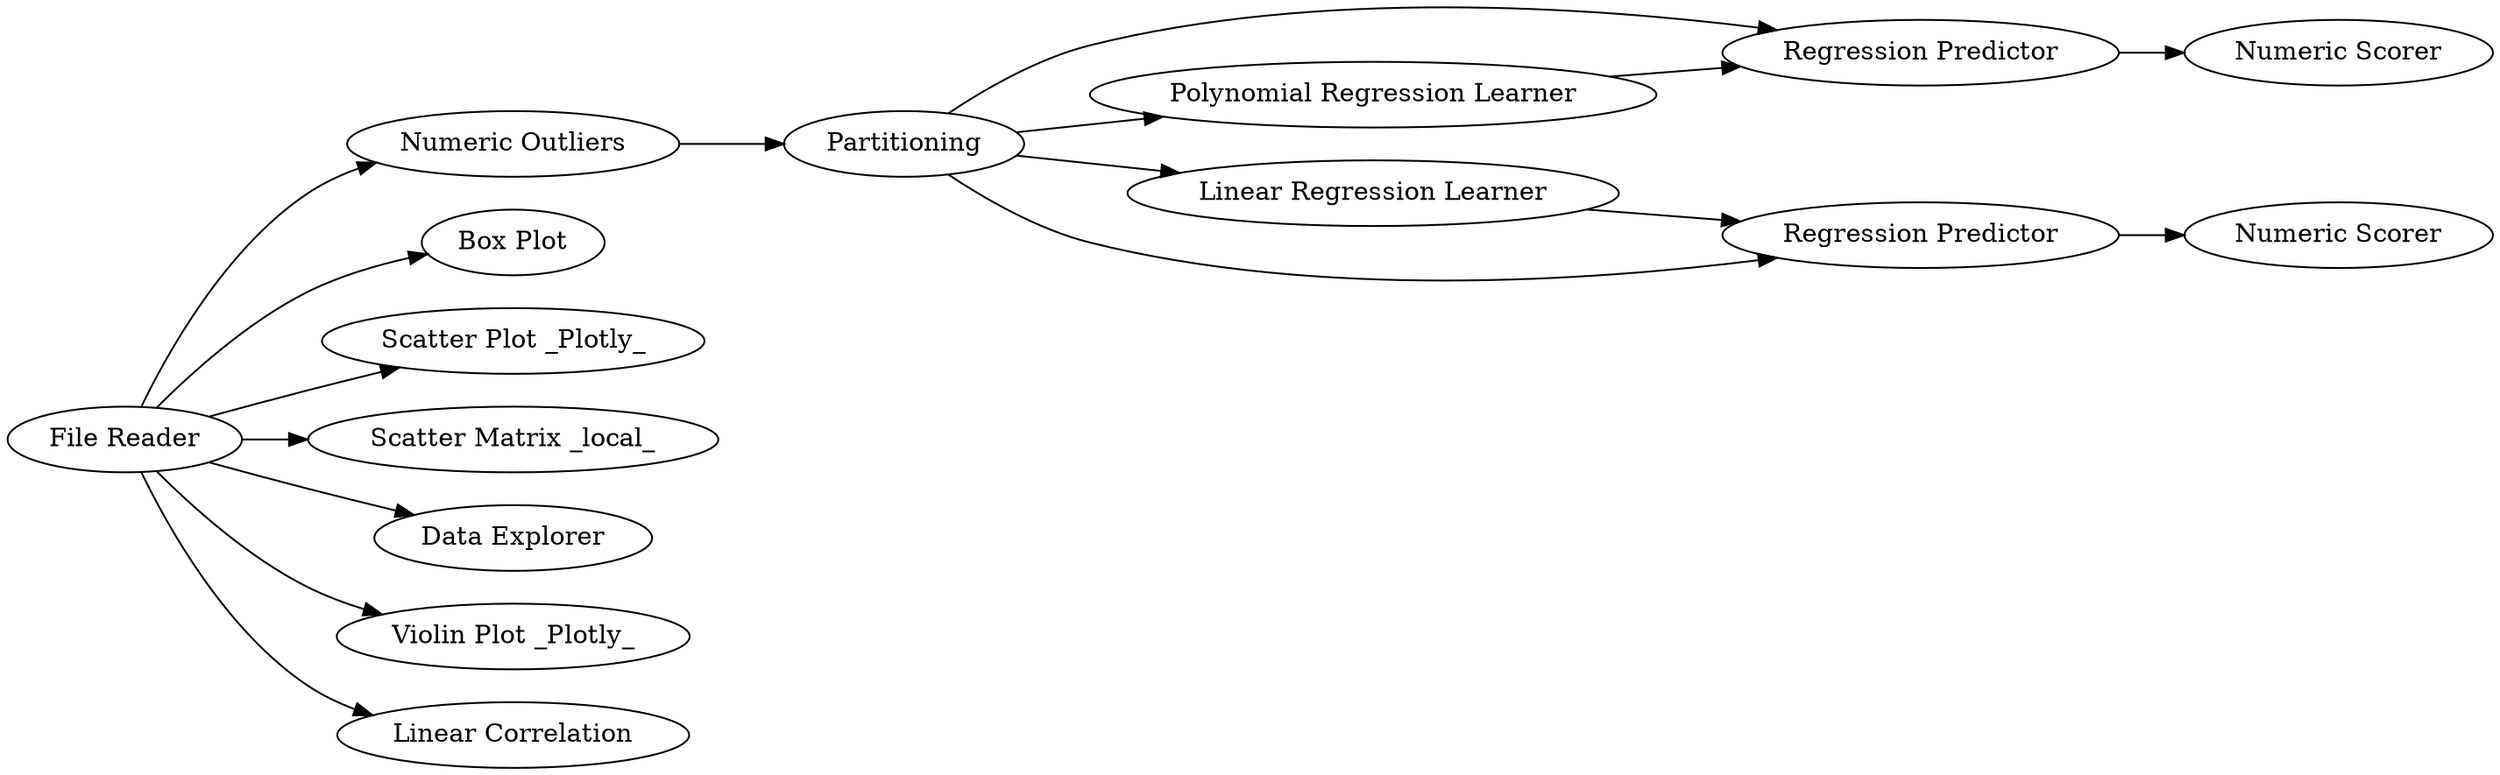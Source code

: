 digraph {
	"7335360321782765752_34" [label="File Reader"]
	"7335360321782765752_24" [label="Regression Predictor"]
	"7335360321782765752_19" [label=Partitioning]
	"7335360321782765752_26" [label="Numeric Scorer"]
	"7335360321782765752_35" [label="Numeric Outliers"]
	"7335360321782765752_23" [label="Linear Regression Learner"]
	"7335360321782765752_33" [label="Box Plot"]
	"7335360321782765752_31" [label="Scatter Plot _Plotly_"]
	"7335360321782765752_3" [label="Scatter Matrix _local_"]
	"7335360321782765752_21" [label="Polynomial Regression Learner"]
	"7335360321782765752_4" [label="Data Explorer"]
	"7335360321782765752_32" [label="Violin Plot _Plotly_"]
	"7335360321782765752_28" [label="Regression Predictor"]
	"7335360321782765752_27" [label="Numeric Scorer"]
	"7335360321782765752_30" [label="Linear Correlation"]
	"7335360321782765752_23" -> "7335360321782765752_28"
	"7335360321782765752_34" -> "7335360321782765752_31"
	"7335360321782765752_19" -> "7335360321782765752_28"
	"7335360321782765752_28" -> "7335360321782765752_26"
	"7335360321782765752_19" -> "7335360321782765752_23"
	"7335360321782765752_34" -> "7335360321782765752_32"
	"7335360321782765752_34" -> "7335360321782765752_30"
	"7335360321782765752_34" -> "7335360321782765752_3"
	"7335360321782765752_19" -> "7335360321782765752_24"
	"7335360321782765752_21" -> "7335360321782765752_24"
	"7335360321782765752_34" -> "7335360321782765752_35"
	"7335360321782765752_34" -> "7335360321782765752_33"
	"7335360321782765752_35" -> "7335360321782765752_19"
	"7335360321782765752_24" -> "7335360321782765752_27"
	"7335360321782765752_19" -> "7335360321782765752_21"
	"7335360321782765752_34" -> "7335360321782765752_4"
	rankdir=LR
}

